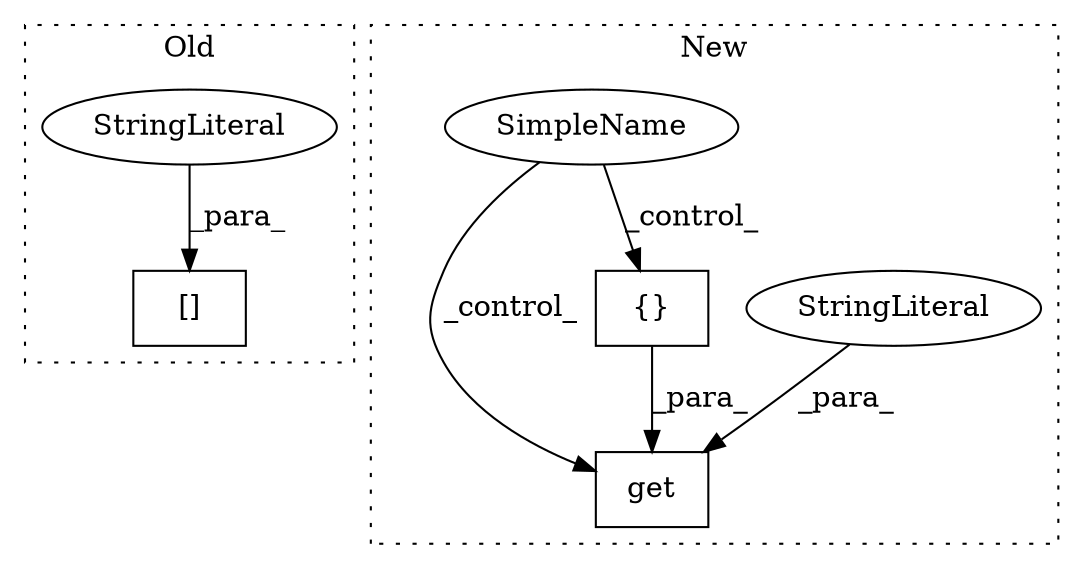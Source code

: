 digraph G {
subgraph cluster0 {
1 [label="[]" a="2" s="6941,6990" l="14,1" shape="box"];
3 [label="StringLiteral" a="45" s="6955" l="35" shape="ellipse"];
label = "Old";
style="dotted";
}
subgraph cluster1 {
2 [label="get" a="32" s="7005,7027" l="4,1" shape="box"];
4 [label="StringLiteral" a="45" s="7009" l="6" shape="ellipse"];
5 [label="{}" a="4" s="7025" l="2" shape="box"];
6 [label="SimpleName" a="42" s="6835" l="19" shape="ellipse"];
label = "New";
style="dotted";
}
3 -> 1 [label="_para_"];
4 -> 2 [label="_para_"];
5 -> 2 [label="_para_"];
6 -> 5 [label="_control_"];
6 -> 2 [label="_control_"];
}